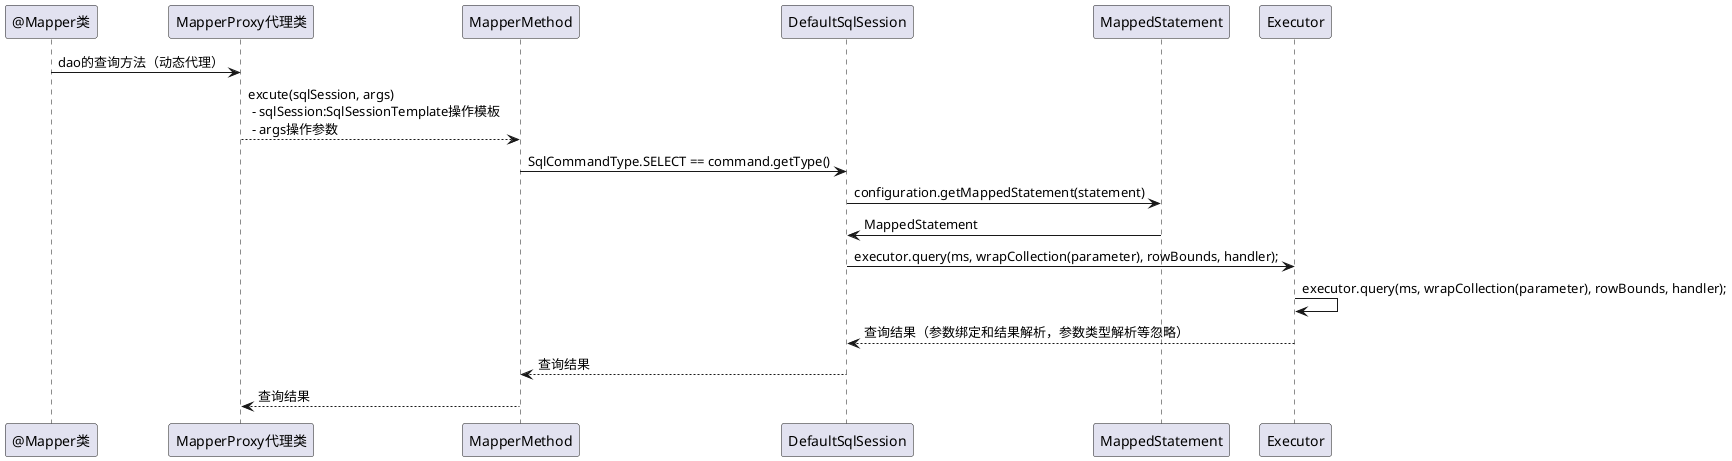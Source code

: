 @startuml
@Mapper类 -> MapperProxy代理类: dao的查询方法（动态代理）
MapperProxy代理类 --> MapperMethod: excute(sqlSession, args) \n - sqlSession:SqlSessionTemplate操作模板 \n - args操作参数


MapperMethod -> DefaultSqlSession: SqlCommandType.SELECT == command.getType()
DefaultSqlSession -> MappedStatement: configuration.getMappedStatement(statement)
MappedStatement -> DefaultSqlSession: MappedStatement


DefaultSqlSession -> Executor: executor.query(ms, wrapCollection(parameter), rowBounds, handler);
Executor -> Executor: executor.query(ms, wrapCollection(parameter), rowBounds, handler);

DefaultSqlSession <-- Executor: 查询结果（参数绑定和结果解析，参数类型解析等忽略）
MapperMethod <-- DefaultSqlSession: 查询结果
MapperProxy代理类 <-- MapperMethod: 查询结果
@enduml
